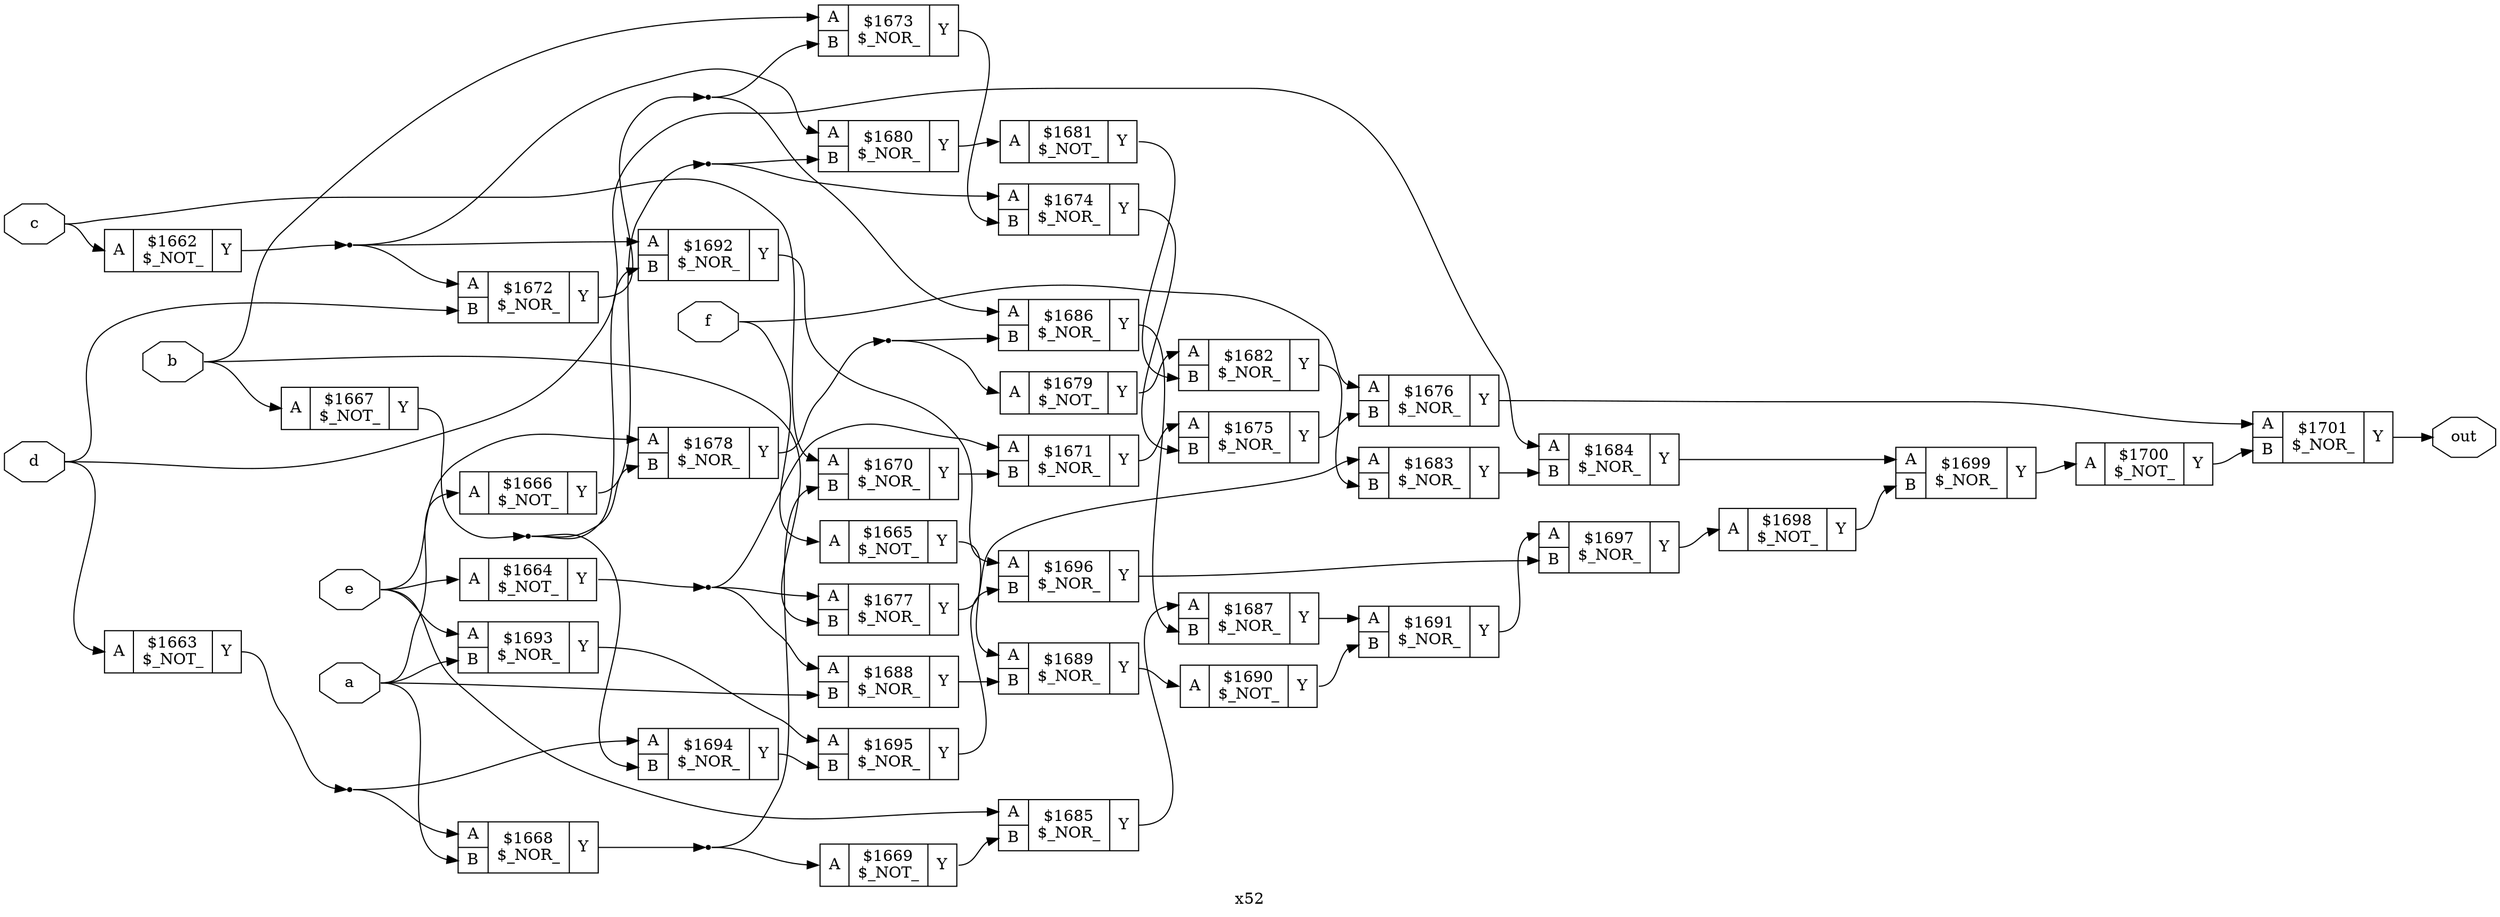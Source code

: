 digraph "x52" {
label="x52";
rankdir="LR";
remincross=true;
n40 [ shape=octagon, label="a", color="black", fontcolor="black" ];
n41 [ shape=octagon, label="b", color="black", fontcolor="black" ];
n42 [ shape=octagon, label="c", color="black", fontcolor="black" ];
n43 [ shape=octagon, label="d", color="black", fontcolor="black" ];
n44 [ shape=octagon, label="e", color="black", fontcolor="black" ];
n45 [ shape=octagon, label="f", color="black", fontcolor="black" ];
n46 [ shape=octagon, label="out", color="black", fontcolor="black" ];
c49 [ shape=record, label="{{<p47> A}|$1662\n$_NOT_|{<p48> Y}}" ];
c50 [ shape=record, label="{{<p47> A}|$1663\n$_NOT_|{<p48> Y}}" ];
c51 [ shape=record, label="{{<p47> A}|$1664\n$_NOT_|{<p48> Y}}" ];
c52 [ shape=record, label="{{<p47> A}|$1665\n$_NOT_|{<p48> Y}}" ];
c53 [ shape=record, label="{{<p47> A}|$1666\n$_NOT_|{<p48> Y}}" ];
c54 [ shape=record, label="{{<p47> A}|$1667\n$_NOT_|{<p48> Y}}" ];
c56 [ shape=record, label="{{<p47> A|<p55> B}|$1668\n$_NOR_|{<p48> Y}}" ];
c57 [ shape=record, label="{{<p47> A}|$1669\n$_NOT_|{<p48> Y}}" ];
c58 [ shape=record, label="{{<p47> A|<p55> B}|$1670\n$_NOR_|{<p48> Y}}" ];
c59 [ shape=record, label="{{<p47> A|<p55> B}|$1671\n$_NOR_|{<p48> Y}}" ];
c60 [ shape=record, label="{{<p47> A|<p55> B}|$1672\n$_NOR_|{<p48> Y}}" ];
c61 [ shape=record, label="{{<p47> A|<p55> B}|$1673\n$_NOR_|{<p48> Y}}" ];
c62 [ shape=record, label="{{<p47> A|<p55> B}|$1674\n$_NOR_|{<p48> Y}}" ];
c63 [ shape=record, label="{{<p47> A|<p55> B}|$1675\n$_NOR_|{<p48> Y}}" ];
c64 [ shape=record, label="{{<p47> A|<p55> B}|$1676\n$_NOR_|{<p48> Y}}" ];
c65 [ shape=record, label="{{<p47> A|<p55> B}|$1677\n$_NOR_|{<p48> Y}}" ];
c66 [ shape=record, label="{{<p47> A|<p55> B}|$1678\n$_NOR_|{<p48> Y}}" ];
c67 [ shape=record, label="{{<p47> A}|$1679\n$_NOT_|{<p48> Y}}" ];
c68 [ shape=record, label="{{<p47> A|<p55> B}|$1680\n$_NOR_|{<p48> Y}}" ];
c69 [ shape=record, label="{{<p47> A}|$1681\n$_NOT_|{<p48> Y}}" ];
c70 [ shape=record, label="{{<p47> A|<p55> B}|$1682\n$_NOR_|{<p48> Y}}" ];
c71 [ shape=record, label="{{<p47> A|<p55> B}|$1683\n$_NOR_|{<p48> Y}}" ];
c72 [ shape=record, label="{{<p47> A|<p55> B}|$1684\n$_NOR_|{<p48> Y}}" ];
c73 [ shape=record, label="{{<p47> A|<p55> B}|$1685\n$_NOR_|{<p48> Y}}" ];
c74 [ shape=record, label="{{<p47> A|<p55> B}|$1686\n$_NOR_|{<p48> Y}}" ];
c75 [ shape=record, label="{{<p47> A|<p55> B}|$1687\n$_NOR_|{<p48> Y}}" ];
c76 [ shape=record, label="{{<p47> A|<p55> B}|$1688\n$_NOR_|{<p48> Y}}" ];
c77 [ shape=record, label="{{<p47> A|<p55> B}|$1689\n$_NOR_|{<p48> Y}}" ];
c78 [ shape=record, label="{{<p47> A}|$1690\n$_NOT_|{<p48> Y}}" ];
c79 [ shape=record, label="{{<p47> A|<p55> B}|$1691\n$_NOR_|{<p48> Y}}" ];
c80 [ shape=record, label="{{<p47> A|<p55> B}|$1692\n$_NOR_|{<p48> Y}}" ];
c81 [ shape=record, label="{{<p47> A|<p55> B}|$1693\n$_NOR_|{<p48> Y}}" ];
c82 [ shape=record, label="{{<p47> A|<p55> B}|$1694\n$_NOR_|{<p48> Y}}" ];
c83 [ shape=record, label="{{<p47> A|<p55> B}|$1695\n$_NOR_|{<p48> Y}}" ];
c84 [ shape=record, label="{{<p47> A|<p55> B}|$1696\n$_NOR_|{<p48> Y}}" ];
c85 [ shape=record, label="{{<p47> A|<p55> B}|$1697\n$_NOR_|{<p48> Y}}" ];
c86 [ shape=record, label="{{<p47> A}|$1698\n$_NOT_|{<p48> Y}}" ];
c87 [ shape=record, label="{{<p47> A|<p55> B}|$1699\n$_NOR_|{<p48> Y}}" ];
c88 [ shape=record, label="{{<p47> A}|$1700\n$_NOT_|{<p48> Y}}" ];
c89 [ shape=record, label="{{<p47> A|<p55> B}|$1701\n$_NOR_|{<p48> Y}}" ];
n1 [ shape=point ];
c51:p48:e -> n1:w [color="black", label=""];
n1:e -> c59:p47:w [color="black", label=""];
n1:e -> c65:p47:w [color="black", label=""];
n1:e -> c76:p47:w [color="black", label=""];
c61:p48:e -> c62:p55:w [color="black", label=""];
c62:p48:e -> c63:p55:w [color="black", label=""];
c63:p48:e -> c64:p55:w [color="black", label=""];
c64:p48:e -> c89:p47:w [color="black", label=""];
c65:p48:e -> c71:p47:w [color="black", label=""];
n15 [ shape=point ];
c66:p48:e -> n15:w [color="black", label=""];
n15:e -> c67:p47:w [color="black", label=""];
n15:e -> c74:p55:w [color="black", label=""];
c67:p48:e -> c70:p47:w [color="black", label=""];
c68:p48:e -> c69:p47:w [color="black", label=""];
c69:p48:e -> c70:p55:w [color="black", label=""];
c70:p48:e -> c71:p55:w [color="black", label=""];
c52:p48:e -> c77:p47:w [color="black", label=""];
c71:p48:e -> c72:p55:w [color="black", label=""];
c72:p48:e -> c87:p47:w [color="black", label=""];
c73:p48:e -> c75:p47:w [color="black", label=""];
c74:p48:e -> c75:p55:w [color="black", label=""];
c75:p48:e -> c79:p47:w [color="black", label=""];
c76:p48:e -> c77:p55:w [color="black", label=""];
c77:p48:e -> c78:p47:w [color="black", label=""];
c78:p48:e -> c79:p55:w [color="black", label=""];
c79:p48:e -> c85:p47:w [color="black", label=""];
c80:p48:e -> c84:p47:w [color="black", label=""];
n3 [ shape=point ];
c53:p48:e -> n3:w [color="black", label=""];
n3:e -> c62:p47:w [color="black", label=""];
n3:e -> c68:p55:w [color="black", label=""];
c81:p48:e -> c83:p47:w [color="black", label=""];
c82:p48:e -> c83:p55:w [color="black", label=""];
c83:p48:e -> c84:p55:w [color="black", label=""];
c84:p48:e -> c85:p55:w [color="black", label=""];
c85:p48:e -> c86:p47:w [color="black", label=""];
c86:p48:e -> c87:p55:w [color="black", label=""];
c87:p48:e -> c88:p47:w [color="black", label=""];
c88:p48:e -> c89:p55:w [color="black", label=""];
n38 [ shape=point ];
c49:p48:e -> n38:w [color="black", label=""];
n38:e -> c60:p47:w [color="black", label=""];
n38:e -> c68:p47:w [color="black", label=""];
n38:e -> c80:p47:w [color="black", label=""];
n39 [ shape=point ];
c50:p48:e -> n39:w [color="black", label=""];
n39:e -> c56:p47:w [color="black", label=""];
n39:e -> c82:p47:w [color="black", label=""];
n4 [ shape=point ];
c54:p48:e -> n4:w [color="black", label=""];
n4:e -> c66:p55:w [color="black", label=""];
n4:e -> c80:p55:w [color="black", label=""];
n4:e -> c82:p55:w [color="black", label=""];
n40:e -> c53:p47:w [color="black", label=""];
n40:e -> c56:p55:w [color="black", label=""];
n40:e -> c76:p55:w [color="black", label=""];
n40:e -> c81:p55:w [color="black", label=""];
n41:e -> c54:p47:w [color="black", label=""];
n41:e -> c61:p47:w [color="black", label=""];
n41:e -> c65:p55:w [color="black", label=""];
n42:e -> c49:p47:w [color="black", label=""];
n42:e -> c58:p47:w [color="black", label=""];
n43:e -> c50:p47:w [color="black", label=""];
n43:e -> c60:p55:w [color="black", label=""];
n43:e -> c72:p47:w [color="black", label=""];
n44:e -> c51:p47:w [color="black", label=""];
n44:e -> c66:p47:w [color="black", label=""];
n44:e -> c73:p47:w [color="black", label=""];
n44:e -> c81:p47:w [color="black", label=""];
n45:e -> c52:p47:w [color="black", label=""];
n45:e -> c64:p47:w [color="black", label=""];
c89:p48:e -> n46:w [color="black", label=""];
n5 [ shape=point ];
c56:p48:e -> n5:w [color="black", label=""];
n5:e -> c57:p47:w [color="black", label=""];
n5:e -> c58:p55:w [color="black", label=""];
c57:p48:e -> c73:p55:w [color="black", label=""];
c58:p48:e -> c59:p55:w [color="black", label=""];
c59:p48:e -> c63:p47:w [color="black", label=""];
n9 [ shape=point ];
c60:p48:e -> n9:w [color="black", label=""];
n9:e -> c61:p55:w [color="black", label=""];
n9:e -> c74:p47:w [color="black", label=""];
}
